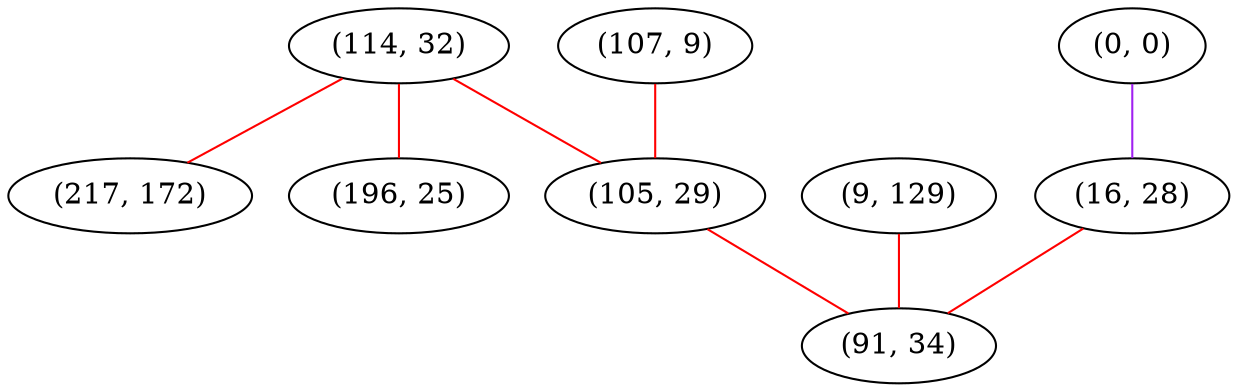 graph "" {
"(114, 32)";
"(0, 0)";
"(9, 129)";
"(107, 9)";
"(217, 172)";
"(16, 28)";
"(105, 29)";
"(196, 25)";
"(91, 34)";
"(114, 32)" -- "(105, 29)"  [color=red, key=0, weight=1];
"(114, 32)" -- "(196, 25)"  [color=red, key=0, weight=1];
"(114, 32)" -- "(217, 172)"  [color=red, key=0, weight=1];
"(0, 0)" -- "(16, 28)"  [color=purple, key=0, weight=4];
"(9, 129)" -- "(91, 34)"  [color=red, key=0, weight=1];
"(107, 9)" -- "(105, 29)"  [color=red, key=0, weight=1];
"(16, 28)" -- "(91, 34)"  [color=red, key=0, weight=1];
"(105, 29)" -- "(91, 34)"  [color=red, key=0, weight=1];
}

